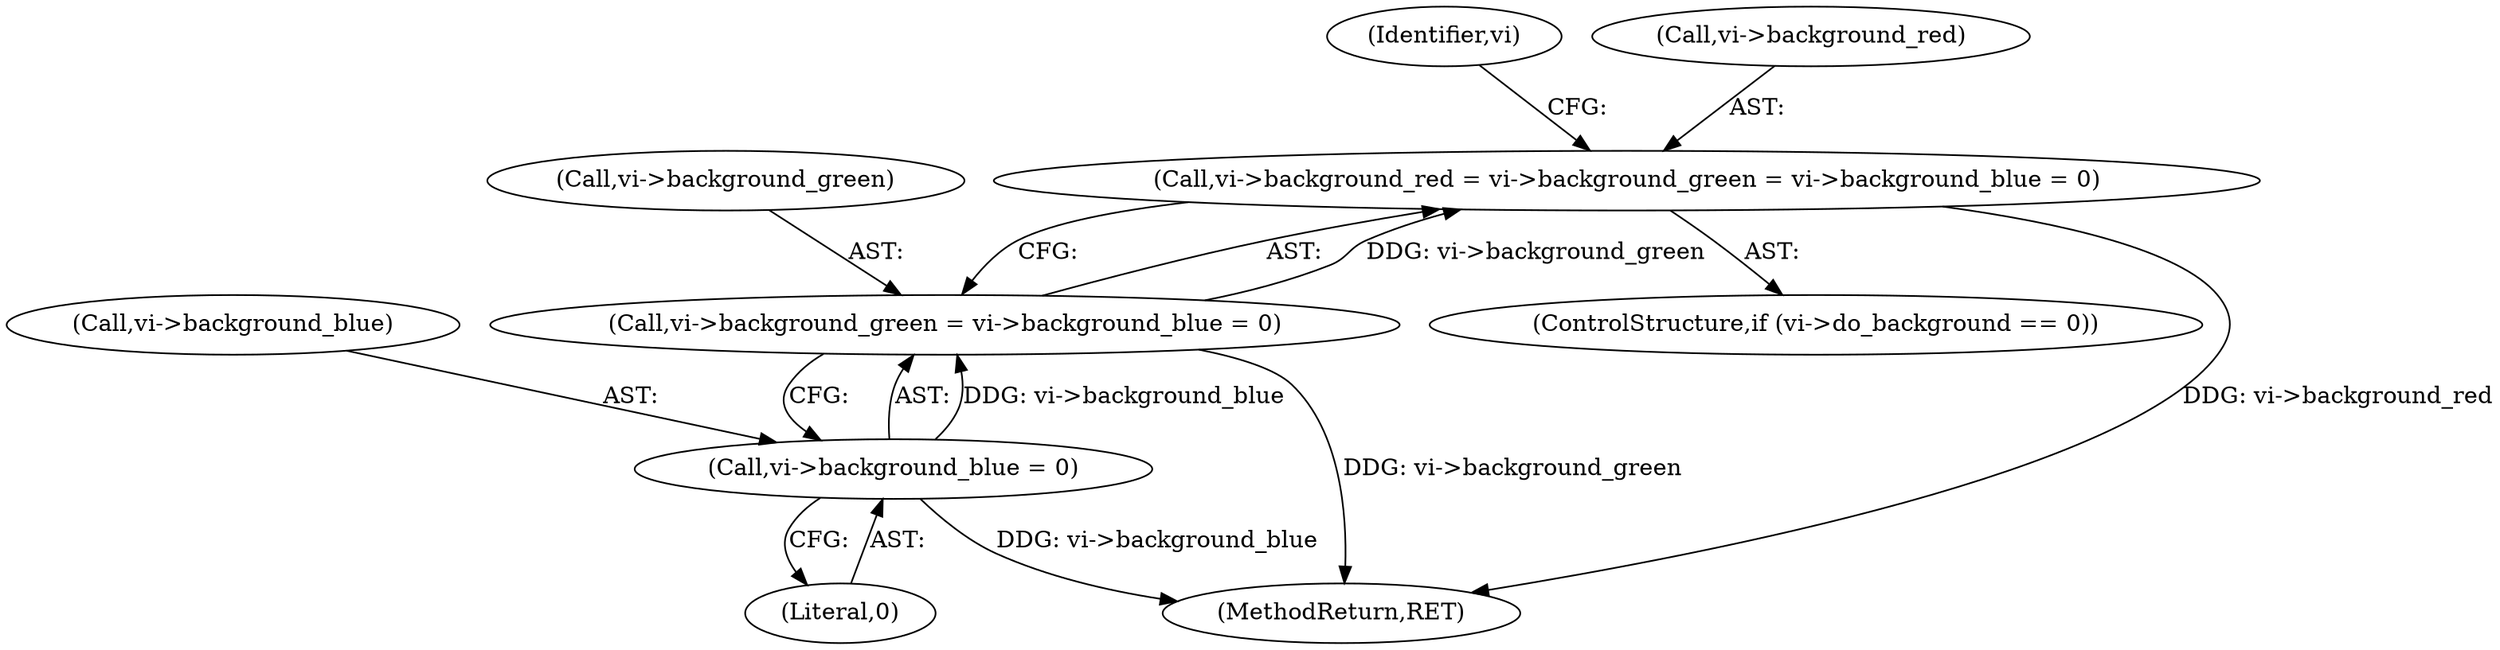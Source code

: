 digraph "0_Android_9d4853418ab2f754c2b63e091c29c5529b8b86ca_92@pointer" {
"1000455" [label="(Call,vi->background_red = vi->background_green = vi->background_blue = 0)"];
"1000459" [label="(Call,vi->background_green = vi->background_blue = 0)"];
"1000463" [label="(Call,vi->background_blue = 0)"];
"1000459" [label="(Call,vi->background_green = vi->background_blue = 0)"];
"1000470" [label="(Identifier,vi)"];
"1000460" [label="(Call,vi->background_green)"];
"1000449" [label="(ControlStructure,if (vi->do_background == 0))"];
"1000464" [label="(Call,vi->background_blue)"];
"1000467" [label="(Literal,0)"];
"1000456" [label="(Call,vi->background_red)"];
"1000455" [label="(Call,vi->background_red = vi->background_green = vi->background_blue = 0)"];
"1000463" [label="(Call,vi->background_blue = 0)"];
"1000525" [label="(MethodReturn,RET)"];
"1000455" -> "1000449"  [label="AST: "];
"1000455" -> "1000459"  [label="CFG: "];
"1000456" -> "1000455"  [label="AST: "];
"1000459" -> "1000455"  [label="AST: "];
"1000470" -> "1000455"  [label="CFG: "];
"1000455" -> "1000525"  [label="DDG: vi->background_red"];
"1000459" -> "1000455"  [label="DDG: vi->background_green"];
"1000459" -> "1000463"  [label="CFG: "];
"1000460" -> "1000459"  [label="AST: "];
"1000463" -> "1000459"  [label="AST: "];
"1000459" -> "1000525"  [label="DDG: vi->background_green"];
"1000463" -> "1000459"  [label="DDG: vi->background_blue"];
"1000463" -> "1000467"  [label="CFG: "];
"1000464" -> "1000463"  [label="AST: "];
"1000467" -> "1000463"  [label="AST: "];
"1000463" -> "1000525"  [label="DDG: vi->background_blue"];
}
